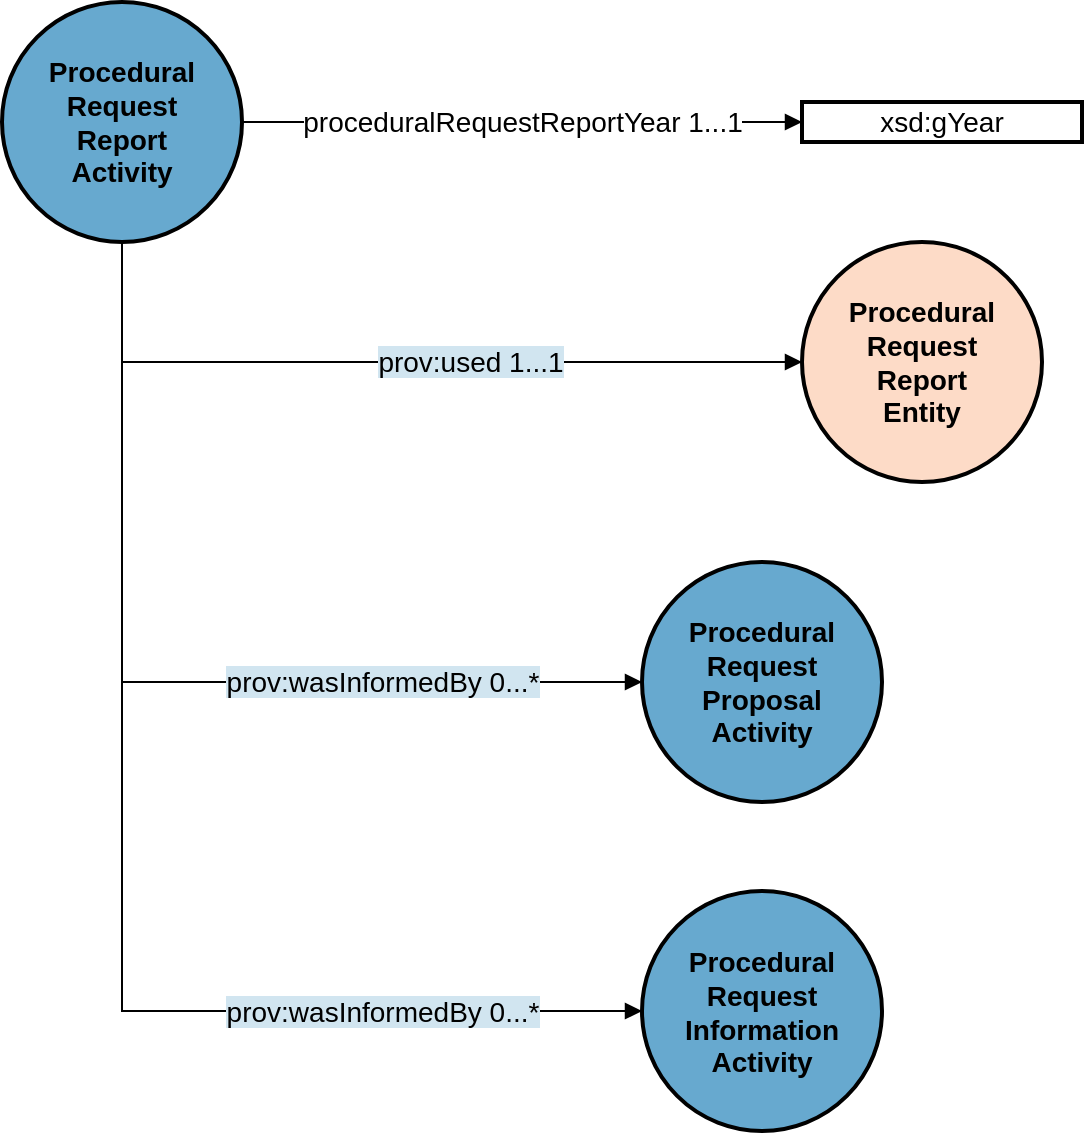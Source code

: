 <mxfile>
    <diagram id="KUzoZ_WBEfeIF54OlFjl" name="Page-1">
        <mxGraphModel dx="1056" dy="856" grid="1" gridSize="10" guides="1" tooltips="1" connect="1" arrows="1" fold="1" page="1" pageScale="1" pageWidth="827" pageHeight="1169" math="0" shadow="0">
            <root>
                <mxCell id="0"/>
                <mxCell id="1" parent="0"/>
                <mxCell id="2" value="&lt;b&gt;Procedural&lt;/b&gt;&lt;div&gt;&lt;b&gt;Request&lt;/b&gt;&lt;/div&gt;&lt;div&gt;&lt;b&gt;Report&lt;/b&gt;&lt;/div&gt;&lt;div&gt;&lt;b&gt;Activity&lt;/b&gt;&lt;/div&gt;" style="ellipse;whiteSpace=wrap;html=1;rounded=0;shadow=0;glass=0;comic=0;strokeColor=#000000;strokeWidth=2;fillColor=#67A9CF;gradientColor=none;fontSize=14;fontColor=#000000;align=center;" parent="1" vertex="1">
                    <mxGeometry x="160" y="80" width="120" height="120" as="geometry"/>
                </mxCell>
                <mxCell id="3" value="proceduralRequestReportYear 1...1" style="endArrow=block;html=1;strokeColor=#000000;fontSize=14;fontColor=#000000;endFill=1;exitX=1;exitY=0.5;exitDx=0;exitDy=0;entryX=0;entryY=0.5;entryDx=0;entryDy=0;" parent="1" source="2" target="4" edge="1">
                    <mxGeometry width="50" height="50" relative="1" as="geometry">
                        <mxPoint x="310" y="130" as="sourcePoint"/>
                        <mxPoint x="480" y="140" as="targetPoint"/>
                    </mxGeometry>
                </mxCell>
                <mxCell id="4" value="xsd:gYear" style="whiteSpace=wrap;html=1;rounded=0;shadow=0;glass=0;comic=0;strokeColor=#000000;strokeWidth=2;fillColor=#FFFFFF;gradientColor=none;fontSize=14;fontColor=#000000;align=center;" parent="1" vertex="1">
                    <mxGeometry x="560" y="130" width="140" height="20" as="geometry"/>
                </mxCell>
                <mxCell id="5" value="&lt;b&gt;Procedural&lt;/b&gt;&lt;div&gt;&lt;b&gt;Request&lt;/b&gt;&lt;/div&gt;&lt;div&gt;&lt;b&gt;Report&lt;/b&gt;&lt;/div&gt;&lt;div&gt;&lt;b&gt;Entity&lt;/b&gt;&lt;/div&gt;" style="ellipse;whiteSpace=wrap;html=1;rounded=0;shadow=0;glass=0;comic=0;strokeColor=#000000;strokeWidth=2;fillColor=#fddbc7;gradientColor=none;fontSize=14;fontColor=#000000;align=center;" vertex="1" parent="1">
                    <mxGeometry x="560" y="200" width="120" height="120" as="geometry"/>
                </mxCell>
                <mxCell id="6" value="&lt;span style=&quot;background-color: rgb(209, 229, 240);&quot;&gt;&lt;font&gt;prov:used 1...1&lt;/font&gt;&lt;/span&gt;" style="endArrow=block;html=1;strokeColor=#000000;fontSize=14;fontColor=#000000;endFill=1;exitX=0.5;exitY=1;exitDx=0;exitDy=0;entryX=0;entryY=0.5;entryDx=0;entryDy=0;edgeStyle=orthogonalEdgeStyle;rounded=0;curved=0;" edge="1" parent="1" source="2" target="5">
                    <mxGeometry x="0.171" width="50" height="50" relative="1" as="geometry">
                        <mxPoint x="390" y="510" as="sourcePoint"/>
                        <mxPoint x="530" y="510" as="targetPoint"/>
                        <mxPoint as="offset"/>
                    </mxGeometry>
                </mxCell>
                <mxCell id="7" value="&lt;b&gt;Procedural&lt;/b&gt;&lt;div&gt;&lt;b&gt;Request&lt;/b&gt;&lt;/div&gt;&lt;div&gt;&lt;b&gt;Proposal&lt;/b&gt;&lt;/div&gt;&lt;div&gt;&lt;b&gt;Activity&lt;/b&gt;&lt;/div&gt;" style="ellipse;whiteSpace=wrap;html=1;rounded=0;shadow=0;glass=0;comic=0;strokeColor=#000000;strokeWidth=2;fillColor=#67A9CF;gradientColor=none;fontSize=14;fontColor=#000000;align=center;" vertex="1" parent="1">
                    <mxGeometry x="480" y="360" width="120" height="120" as="geometry"/>
                </mxCell>
                <mxCell id="8" value="&lt;b&gt;Procedural&lt;/b&gt;&lt;div&gt;&lt;b&gt;Request&lt;/b&gt;&lt;/div&gt;&lt;div&gt;&lt;b&gt;Information&lt;/b&gt;&lt;/div&gt;&lt;div&gt;&lt;b&gt;Activity&lt;/b&gt;&lt;/div&gt;" style="ellipse;whiteSpace=wrap;html=1;rounded=0;shadow=0;glass=0;comic=0;strokeColor=#000000;strokeWidth=2;fillColor=#67A9CF;gradientColor=none;fontSize=14;fontColor=#000000;align=center;" vertex="1" parent="1">
                    <mxGeometry x="480" y="524.5" width="120" height="120" as="geometry"/>
                </mxCell>
                <mxCell id="9" value="&lt;span style=&quot;background-color: rgb(209, 229, 240);&quot;&gt;prov:wasInformedBy 0...*&lt;/span&gt;" style="endArrow=block;html=1;strokeColor=#000000;fontSize=14;fontColor=#000000;endFill=1;exitX=0.5;exitY=1;exitDx=0;exitDy=0;entryX=0;entryY=0.5;entryDx=0;entryDy=0;edgeStyle=orthogonalEdgeStyle;rounded=0;curved=0;" edge="1" parent="1" source="2" target="7">
                    <mxGeometry x="0.458" width="50" height="50" relative="1" as="geometry">
                        <mxPoint x="230" y="210" as="sourcePoint"/>
                        <mxPoint x="450" y="320" as="targetPoint"/>
                        <mxPoint as="offset"/>
                    </mxGeometry>
                </mxCell>
                <mxCell id="10" value="&lt;span style=&quot;background-color: rgb(209, 229, 240);&quot;&gt;prov:wasInformedBy 0...*&lt;/span&gt;" style="endArrow=block;html=1;strokeColor=#000000;fontSize=14;fontColor=#000000;endFill=1;exitX=0.5;exitY=1;exitDx=0;exitDy=0;entryX=0;entryY=0.5;entryDx=0;entryDy=0;edgeStyle=orthogonalEdgeStyle;rounded=0;curved=0;" edge="1" parent="1" source="2" target="8">
                    <mxGeometry x="0.597" width="50" height="50" relative="1" as="geometry">
                        <mxPoint x="230" y="210" as="sourcePoint"/>
                        <mxPoint x="450" y="510" as="targetPoint"/>
                        <mxPoint as="offset"/>
                    </mxGeometry>
                </mxCell>
            </root>
        </mxGraphModel>
    </diagram>
</mxfile>